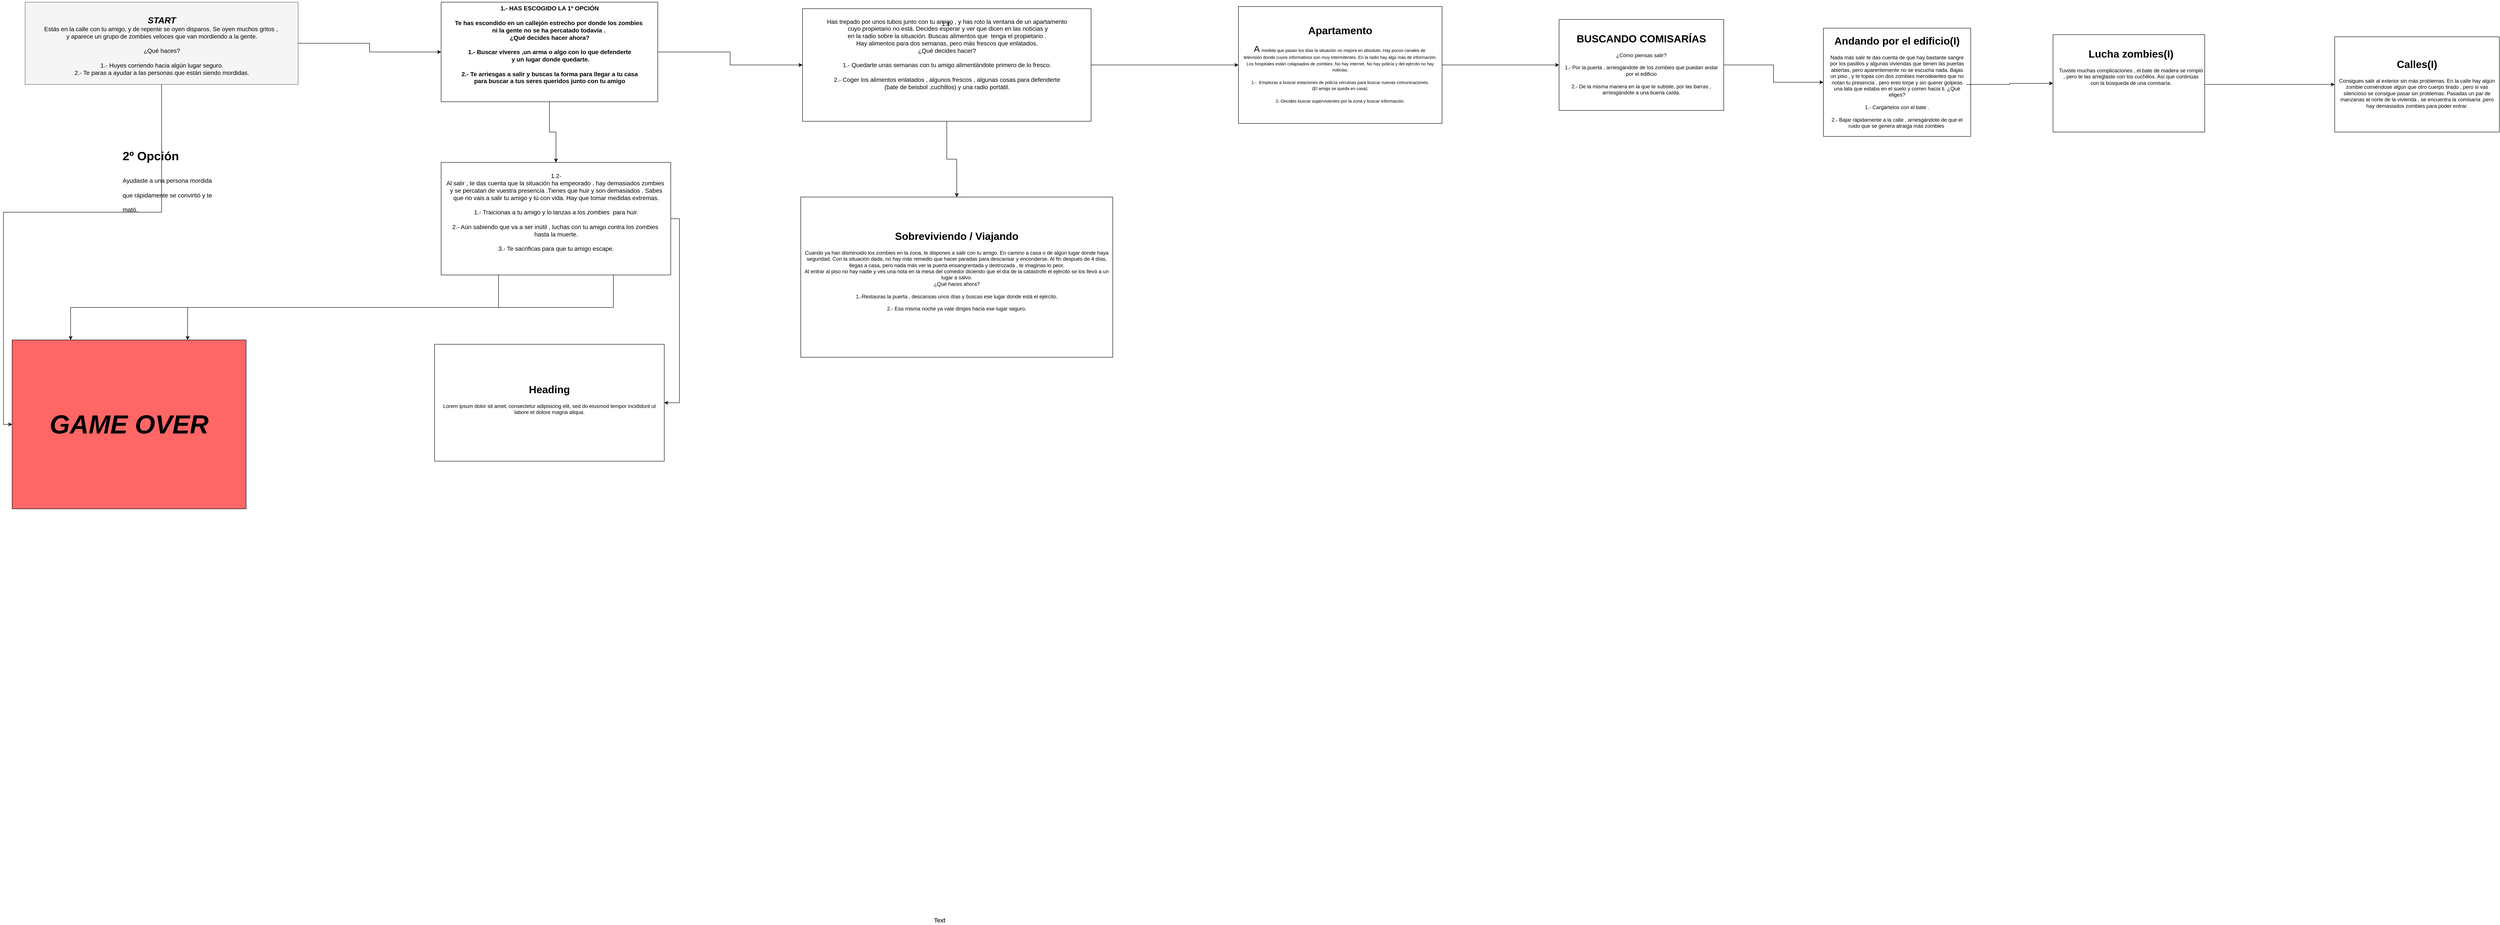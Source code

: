 <mxfile version="13.9.2" type="github">
  <diagram id="TumvB3jtfq2kJoedRNaW" name="Page-1">
    <mxGraphModel dx="1695" dy="425" grid="1" gridSize="10" guides="1" tooltips="1" connect="1" arrows="1" fold="1" page="1" pageScale="1" pageWidth="827" pageHeight="1169" math="0" shadow="0">
      <root>
        <mxCell id="0" />
        <mxCell id="1" parent="0" />
        <mxCell id="l0OJAWfN0QNwZ4EXdsEu-7" style="edgeStyle=orthogonalEdgeStyle;rounded=0;orthogonalLoop=1;jettySize=auto;html=1;exitX=1;exitY=0.5;exitDx=0;exitDy=0;entryX=0;entryY=0.5;entryDx=0;entryDy=0;fontSize=14;" parent="1" source="l0OJAWfN0QNwZ4EXdsEu-1" target="l0OJAWfN0QNwZ4EXdsEu-4" edge="1">
          <mxGeometry relative="1" as="geometry" />
        </mxCell>
        <mxCell id="l0OJAWfN0QNwZ4EXdsEu-21" style="edgeStyle=orthogonalEdgeStyle;rounded=0;orthogonalLoop=1;jettySize=auto;html=1;exitX=0.5;exitY=1;exitDx=0;exitDy=0;entryX=0;entryY=0.5;entryDx=0;entryDy=0;fontSize=14;" parent="1" source="l0OJAWfN0QNwZ4EXdsEu-1" target="l0OJAWfN0QNwZ4EXdsEu-18" edge="1">
          <mxGeometry relative="1" as="geometry" />
        </mxCell>
        <mxCell id="l0OJAWfN0QNwZ4EXdsEu-1" value="" style="rounded=0;whiteSpace=wrap;html=1;fillColor=#f5f5f5;strokeColor=#666666;fontColor=#333333;fontFamily=Lucida Caligraphy;fontSize=14;" parent="1" vertex="1">
          <mxGeometry x="-140" y="30" width="630" height="190" as="geometry" />
        </mxCell>
        <mxCell id="l0OJAWfN0QNwZ4EXdsEu-2" value="&lt;div style=&quot;font-size: 20px&quot;&gt;&lt;i&gt;&lt;b&gt;START&lt;/b&gt;&lt;/i&gt;&lt;/div&gt;&lt;div&gt;Estás en la calle con tu amigo, y de repente se oyen disparos. Se oyen muchos gritos ,&amp;nbsp;&lt;/div&gt;&lt;div&gt;y aparece un grupo de zombies veloces que van mordiendo a la gente.&lt;/div&gt;&lt;div&gt;&lt;br&gt;&lt;/div&gt;&lt;div&gt;¿Qué haces?&lt;/div&gt;&lt;div&gt;&lt;br&gt;&lt;/div&gt;&lt;div&gt;1.- Huyes corriendo hacia algún lugar seguro.&lt;/div&gt;&lt;div&gt;2.- Te paras a ayudar a las personas que están siendo mordidas.&lt;/div&gt;" style="text;html=1;resizable=0;autosize=1;align=center;verticalAlign=middle;points=[];fillColor=none;strokeColor=none;rounded=0;fontSize=14;" parent="1" vertex="1">
          <mxGeometry x="-105" y="60" width="560" height="140" as="geometry" />
        </mxCell>
        <mxCell id="l0OJAWfN0QNwZ4EXdsEu-16" style="edgeStyle=orthogonalEdgeStyle;rounded=0;orthogonalLoop=1;jettySize=auto;html=1;exitX=1;exitY=0.5;exitDx=0;exitDy=0;fontSize=14;" parent="1" source="l0OJAWfN0QNwZ4EXdsEu-4" target="l0OJAWfN0QNwZ4EXdsEu-12" edge="1">
          <mxGeometry relative="1" as="geometry" />
        </mxCell>
        <mxCell id="uLf2W3OkuAJnaL3Q7dk--6" style="edgeStyle=orthogonalEdgeStyle;rounded=0;orthogonalLoop=1;jettySize=auto;html=1;exitX=0.5;exitY=1;exitDx=0;exitDy=0;entryX=0.5;entryY=0;entryDx=0;entryDy=0;" edge="1" parent="1" source="l0OJAWfN0QNwZ4EXdsEu-4" target="l0OJAWfN0QNwZ4EXdsEu-14">
          <mxGeometry relative="1" as="geometry" />
        </mxCell>
        <mxCell id="l0OJAWfN0QNwZ4EXdsEu-4" value="" style="rounded=0;whiteSpace=wrap;html=1;fontSize=14;" parent="1" vertex="1">
          <mxGeometry x="820" y="30" width="500" height="230" as="geometry" />
        </mxCell>
        <mxCell id="l0OJAWfN0QNwZ4EXdsEu-6" value="&lt;b&gt;1.- HAS ESCOGIDO LA 1º OPCIÓN&lt;br&gt;&lt;br&gt;Te has escondido en un callejón estrecho por donde los zombies&amp;nbsp;&lt;br&gt;ni la gente no se ha percatado todavía .&amp;nbsp;&lt;br&gt;¿Qué decides hacer ahora?&lt;br&gt;&lt;br&gt;1.- Buscar víveres ,un arma o algo con lo que defenderte&lt;br&gt;&amp;nbsp;y un lugar donde quedarte.&lt;br&gt;&lt;br&gt;2.- Te arriesgas a salir y buscas la forma para llegar a tu casa&lt;br&gt;para buscar a tus seres queridos junto con tu amigo&lt;br&gt;&lt;br&gt;&lt;br&gt;&lt;/b&gt;" style="text;html=1;resizable=0;autosize=1;align=center;verticalAlign=middle;points=[];fillColor=none;strokeColor=none;rounded=0;fontSize=14;" parent="1" vertex="1">
          <mxGeometry x="845" y="30" width="450" height="230" as="geometry" />
        </mxCell>
        <mxCell id="uLf2W3OkuAJnaL3Q7dk--7" style="edgeStyle=orthogonalEdgeStyle;rounded=0;orthogonalLoop=1;jettySize=auto;html=1;entryX=0;entryY=0.5;entryDx=0;entryDy=0;" edge="1" parent="1" source="l0OJAWfN0QNwZ4EXdsEu-12" target="8rFJarjfxFBORZC3riLU-4">
          <mxGeometry relative="1" as="geometry" />
        </mxCell>
        <mxCell id="uLf2W3OkuAJnaL3Q7dk--9" style="edgeStyle=orthogonalEdgeStyle;rounded=0;orthogonalLoop=1;jettySize=auto;html=1;entryX=0.5;entryY=0;entryDx=0;entryDy=0;" edge="1" parent="1" source="l0OJAWfN0QNwZ4EXdsEu-12" target="uLf2W3OkuAJnaL3Q7dk--8">
          <mxGeometry relative="1" as="geometry" />
        </mxCell>
        <mxCell id="l0OJAWfN0QNwZ4EXdsEu-12" value="" style="rounded=0;whiteSpace=wrap;html=1;fontSize=14;" parent="1" vertex="1">
          <mxGeometry x="1654" y="45" width="666" height="260" as="geometry" />
        </mxCell>
        <mxCell id="l0OJAWfN0QNwZ4EXdsEu-13" value="Has trepado por unos tubos junto con tu amigo , y has roto la ventana de un apartamento&lt;br&gt;&amp;nbsp;cuyo propietario no está. Decides esperar y ver que dicen en las noticias y &lt;br&gt;en la radio sobre la&amp;nbsp;situación. Buscas alimentos que&amp;nbsp; tenga el propietario .&lt;br&gt;Hay alimentos para dos semanas, pero más frescos que enlatados.&lt;br&gt;¿Qué decides hacer?&lt;br&gt;&lt;br&gt;1.- Quedarte unas semanas con tu amigo alimentándote primero de lo fresco.&lt;br&gt;&lt;br&gt;2.- Coger los alimentos enlatados , algunos frescos , algunas cosas para defenderte&lt;br&gt;(bate de beisbol ,cuchillos) y una radio portátil.&lt;br&gt;" style="text;html=1;resizable=0;autosize=1;align=center;verticalAlign=middle;points=[];fillColor=none;strokeColor=none;rounded=0;fontSize=14;" parent="1" vertex="1">
          <mxGeometry x="1702" y="60" width="570" height="180" as="geometry" />
        </mxCell>
        <mxCell id="l0OJAWfN0QNwZ4EXdsEu-22" style="edgeStyle=orthogonalEdgeStyle;rounded=0;orthogonalLoop=1;jettySize=auto;html=1;exitX=0.25;exitY=1;exitDx=0;exitDy=0;entryX=0.25;entryY=0;entryDx=0;entryDy=0;fontSize=14;" parent="1" source="l0OJAWfN0QNwZ4EXdsEu-14" target="l0OJAWfN0QNwZ4EXdsEu-18" edge="1">
          <mxGeometry relative="1" as="geometry" />
        </mxCell>
        <mxCell id="l0OJAWfN0QNwZ4EXdsEu-23" style="edgeStyle=orthogonalEdgeStyle;rounded=0;orthogonalLoop=1;jettySize=auto;html=1;exitX=0.75;exitY=1;exitDx=0;exitDy=0;entryX=0.75;entryY=0;entryDx=0;entryDy=0;fontSize=14;" parent="1" source="l0OJAWfN0QNwZ4EXdsEu-14" target="l0OJAWfN0QNwZ4EXdsEu-18" edge="1">
          <mxGeometry relative="1" as="geometry" />
        </mxCell>
        <mxCell id="uLf2W3OkuAJnaL3Q7dk--5" style="edgeStyle=orthogonalEdgeStyle;rounded=0;orthogonalLoop=1;jettySize=auto;html=1;exitX=1;exitY=0.5;exitDx=0;exitDy=0;entryX=1;entryY=0.5;entryDx=0;entryDy=0;" edge="1" parent="1" source="l0OJAWfN0QNwZ4EXdsEu-14" target="8rFJarjfxFBORZC3riLU-1">
          <mxGeometry relative="1" as="geometry" />
        </mxCell>
        <mxCell id="l0OJAWfN0QNwZ4EXdsEu-14" value="" style="rounded=0;whiteSpace=wrap;html=1;fontSize=14;" parent="1" vertex="1">
          <mxGeometry x="820" y="400" width="530" height="260" as="geometry" />
        </mxCell>
        <mxCell id="l0OJAWfN0QNwZ4EXdsEu-15" value="1.2-&lt;br&gt;Al salir , te das cuenta que la situación ha empeorado , hay demasiados zombies&amp;nbsp;&lt;br&gt;y se percatan de vuestra presencia .Tienes que huir y son demasiados . Sabes&lt;br&gt;que no vais a salir tu amigo y tú con vida. Hay que tomar medidas extremas.&lt;br&gt;&lt;br&gt;1.- Traicionas a tu amigo y lo lanzas a los zombies&amp;nbsp; para huir.&lt;br&gt;&lt;br&gt;2.- Aún sabiendo que va a ser inútil , luchas con tu amigo contra los zombies&amp;nbsp;&lt;br&gt;hasta la muerte.&lt;br&gt;&lt;br&gt;3.- Te sacrificas para que tu amigo escape." style="text;html=1;resizable=0;autosize=1;align=center;verticalAlign=middle;points=[];fillColor=none;strokeColor=none;rounded=0;fontSize=14;" parent="1" vertex="1">
          <mxGeometry x="825" y="420" width="520" height="190" as="geometry" />
        </mxCell>
        <mxCell id="l0OJAWfN0QNwZ4EXdsEu-18" value="&lt;font size=&quot;1&quot;&gt;&lt;b&gt;&lt;i style=&quot;font-size: 60px&quot;&gt;GAME OVER&lt;/i&gt;&lt;/b&gt;&lt;/font&gt;" style="rounded=0;whiteSpace=wrap;html=1;fontSize=14;labelBackgroundColor=none;fillColor=#FF6666;" parent="1" vertex="1">
          <mxGeometry x="-170" y="810" width="540" height="390" as="geometry" />
        </mxCell>
        <mxCell id="l0OJAWfN0QNwZ4EXdsEu-19" value="Text" style="text;html=1;resizable=0;autosize=1;align=center;verticalAlign=middle;points=[];fillColor=none;strokeColor=none;rounded=0;fontSize=14;" parent="1" vertex="1">
          <mxGeometry x="1950" y="2140" width="40" height="20" as="geometry" />
        </mxCell>
        <mxCell id="l0OJAWfN0QNwZ4EXdsEu-20" value="Text" style="text;html=1;resizable=0;autosize=1;align=center;verticalAlign=middle;points=[];fillColor=none;strokeColor=none;rounded=0;fontSize=14;" parent="1" vertex="1">
          <mxGeometry x="1950" y="2140" width="40" height="20" as="geometry" />
        </mxCell>
        <mxCell id="l0OJAWfN0QNwZ4EXdsEu-24" value="&lt;h1&gt;&lt;span&gt;2º Opción&lt;/span&gt;&lt;/h1&gt;&lt;h1&gt;&lt;span style=&quot;font-size: 14px ; font-weight: normal&quot;&gt;Ayudaste a una persona mordida que rápidamente se convirtió y te mató.&lt;/span&gt;&lt;br&gt;&lt;/h1&gt;" style="text;html=1;strokeColor=none;fillColor=none;spacing=5;spacingTop=-20;whiteSpace=wrap;overflow=hidden;rounded=0;labelBackgroundColor=none;fontSize=14;" parent="1" vertex="1">
          <mxGeometry x="80" y="360" width="230" height="160" as="geometry" />
        </mxCell>
        <mxCell id="l0OJAWfN0QNwZ4EXdsEu-26" value="1.1-" style="text;html=1;strokeColor=none;fillColor=none;align=center;verticalAlign=middle;whiteSpace=wrap;rounded=0;labelBackgroundColor=none;fontSize=14;" parent="1" vertex="1">
          <mxGeometry x="1967" y="70" width="40" height="20" as="geometry" />
        </mxCell>
        <mxCell id="8rFJarjfxFBORZC3riLU-1" value="" style="rounded=0;whiteSpace=wrap;html=1;" parent="1" vertex="1">
          <mxGeometry x="805" y="820" width="530" height="270" as="geometry" />
        </mxCell>
        <mxCell id="8rFJarjfxFBORZC3riLU-2" value="&lt;h1&gt;Heading&lt;/h1&gt;&lt;p&gt;Lorem ipsum dolor sit amet, consectetur adipisicing elit, sed do eiusmod tempor incididunt ut labore et dolore magna aliqua.&lt;/p&gt;" style="text;html=1;strokeColor=none;fillColor=none;spacing=5;spacingTop=-20;whiteSpace=wrap;overflow=hidden;rounded=0;align=center;verticalAlign=middle;" parent="1" vertex="1">
          <mxGeometry x="815" y="830" width="510" height="250" as="geometry" />
        </mxCell>
        <mxCell id="8rFJarjfxFBORZC3riLU-3" value="" style="rounded=0;whiteSpace=wrap;html=1;align=center;" parent="1" vertex="1">
          <mxGeometry x="2660" y="40" width="470" height="270" as="geometry" />
        </mxCell>
        <mxCell id="uLf2W3OkuAJnaL3Q7dk--12" style="edgeStyle=orthogonalEdgeStyle;rounded=0;orthogonalLoop=1;jettySize=auto;html=1;exitX=1;exitY=0.5;exitDx=0;exitDy=0;" edge="1" parent="1" source="8rFJarjfxFBORZC3riLU-4" target="uLf2W3OkuAJnaL3Q7dk--11">
          <mxGeometry relative="1" as="geometry" />
        </mxCell>
        <mxCell id="8rFJarjfxFBORZC3riLU-4" value="&lt;h1&gt;Apartamento&lt;/h1&gt;&lt;div&gt;&lt;span style=&quot;font-size: 20px&quot;&gt;A &lt;/span&gt;&lt;font size=&quot;1&quot;&gt;medida que pasan los días la situación no mejora en absoluto. Hay pocos canales de&amp;nbsp;&lt;/font&gt;&lt;/div&gt;&lt;div&gt;&lt;font size=&quot;1&quot;&gt;televisión donde cuyos informativos son muy intermitentes. En la radio hay algo más de información.&lt;/font&gt;&lt;/div&gt;&lt;div&gt;&lt;font size=&quot;1&quot;&gt;Los hospitales están colapsados de zombies .No hay internet. No hay policía y del ejército no hay noticias.&lt;/font&gt;&lt;/div&gt;&lt;div&gt;&lt;font size=&quot;1&quot;&gt;&lt;br&gt;&lt;/font&gt;&lt;/div&gt;&lt;div&gt;&lt;font size=&quot;1&quot;&gt;1.-&amp;nbsp; Empiezas a buscar estaciones de policía cercanas para buscar nuevas comunicaciones.&lt;/font&gt;&lt;/div&gt;&lt;div&gt;&lt;font size=&quot;1&quot;&gt;(El amigo se queda en casa).&lt;/font&gt;&lt;/div&gt;&lt;div&gt;&lt;font size=&quot;1&quot;&gt;&lt;br&gt;&lt;/font&gt;&lt;/div&gt;&lt;div&gt;&lt;font size=&quot;1&quot;&gt;2.-Decides buscar supervivientes por la zona y buscar información.&lt;/font&gt;&lt;/div&gt;" style="text;html=1;strokeColor=none;fillColor=none;spacing=5;spacingTop=-20;whiteSpace=wrap;overflow=hidden;rounded=0;align=center;verticalAlign=middle;" parent="1" vertex="1">
          <mxGeometry x="2660" y="40" width="470" height="270" as="geometry" />
        </mxCell>
        <mxCell id="uLf2W3OkuAJnaL3Q7dk--8" value="" style="rounded=0;whiteSpace=wrap;html=1;" vertex="1" parent="1">
          <mxGeometry x="1650" y="480" width="720" height="370" as="geometry" />
        </mxCell>
        <mxCell id="uLf2W3OkuAJnaL3Q7dk--10" value="&lt;h1&gt;Sobreviviendo / Viajando&lt;/h1&gt;&lt;div&gt;Cuando ya han disminuido los zombies en la zona, te dispones a salir con tu amigo. En camino a casa o de algún lugar donde haya seguridad. Con la situación dada, no hay más remedio que hacer paradas para descansar y enconderse. Al fin después de 4 días, llegas a casa, pero nada más ver la puerta ensangrentada y destrozada , te imaginas lo peor.&lt;/div&gt;&lt;div&gt;Al entrar al piso no hay nadie y ves una nota en la mesa del comedor diciendo que el día de la catástrofe el ejército se los llevó a un lugar a salvo.&lt;/div&gt;&lt;div&gt;¿Qué haces ahora?&lt;/div&gt;&lt;div&gt;&lt;br&gt;&lt;/div&gt;&lt;div&gt;1.-Restauras la puerta , descansas unos días y buscas ese lugar donde está el ejército.&lt;/div&gt;&lt;div&gt;&lt;br&gt;&lt;/div&gt;&lt;div&gt;2.- Esa misma noche ya vate diriges hacia ese lugar seguro.&lt;/div&gt;&lt;div&gt;&amp;nbsp;&lt;/div&gt;" style="text;html=1;strokeColor=none;fillColor=none;spacing=5;spacingTop=-20;whiteSpace=wrap;overflow=hidden;rounded=0;align=center;verticalAlign=middle;" vertex="1" parent="1">
          <mxGeometry x="1650" y="480" width="720" height="360" as="geometry" />
        </mxCell>
        <mxCell id="uLf2W3OkuAJnaL3Q7dk--11" value="" style="rounded=0;whiteSpace=wrap;html=1;align=center;" vertex="1" parent="1">
          <mxGeometry x="3400" y="70" width="380" height="210" as="geometry" />
        </mxCell>
        <mxCell id="uLf2W3OkuAJnaL3Q7dk--16" style="edgeStyle=orthogonalEdgeStyle;rounded=0;orthogonalLoop=1;jettySize=auto;html=1;entryX=0;entryY=0.5;entryDx=0;entryDy=0;" edge="1" parent="1" source="uLf2W3OkuAJnaL3Q7dk--13" target="uLf2W3OkuAJnaL3Q7dk--14">
          <mxGeometry relative="1" as="geometry" />
        </mxCell>
        <mxCell id="uLf2W3OkuAJnaL3Q7dk--13" value="&lt;h1&gt;BUSCANDO COMISARÍAS&lt;/h1&gt;&lt;div&gt;¿Cómo piensas salir?&lt;/div&gt;&lt;div&gt;&lt;br&gt;&lt;/div&gt;&lt;div&gt;1.- Por la puerta , arriesgándote de los zombies que puedan andar por el edificio&lt;/div&gt;&lt;div&gt;&lt;br&gt;&lt;/div&gt;&lt;div&gt;2.- De la misma manera en la que te subiste, por las barras , arriesgándote a una buena caída.&lt;/div&gt;" style="text;html=1;strokeColor=none;fillColor=none;spacing=5;spacingTop=-20;whiteSpace=wrap;overflow=hidden;rounded=0;align=center;verticalAlign=middle;" vertex="1" parent="1">
          <mxGeometry x="3400" y="70" width="380" height="210" as="geometry" />
        </mxCell>
        <mxCell id="uLf2W3OkuAJnaL3Q7dk--14" value="" style="rounded=0;whiteSpace=wrap;html=1;align=center;" vertex="1" parent="1">
          <mxGeometry x="4010" y="90" width="340" height="250" as="geometry" />
        </mxCell>
        <mxCell id="uLf2W3OkuAJnaL3Q7dk--22" style="edgeStyle=orthogonalEdgeStyle;rounded=0;orthogonalLoop=1;jettySize=auto;html=1;entryX=0;entryY=0.5;entryDx=0;entryDy=0;" edge="1" parent="1" source="uLf2W3OkuAJnaL3Q7dk--15" target="uLf2W3OkuAJnaL3Q7dk--17">
          <mxGeometry relative="1" as="geometry" />
        </mxCell>
        <mxCell id="uLf2W3OkuAJnaL3Q7dk--15" value="&lt;h1&gt;&lt;span&gt;Andando por el edificio(I)&lt;/span&gt;&lt;br&gt;&lt;/h1&gt;&lt;div&gt;&lt;span&gt;Nada más salir te das cuenta de que hay bastante sangre por los pasillos y algunas viviendas que tienen las puertas abiertas, pero aparentemente no se escucha nada. Bajas un piso , y te topas con dos zombies merodeantes que no notan tu presencia , pero eres torpe y sin querer golpeas una lata que estaba en el suelo y corren hacia ti. ¿Qué eliges?&lt;/span&gt;&lt;/div&gt;&lt;div&gt;&lt;span&gt;&lt;br&gt;&lt;/span&gt;&lt;/div&gt;&lt;div&gt;&lt;span&gt;1.- Cargártelos con el bate .&lt;/span&gt;&lt;/div&gt;&lt;div&gt;&lt;br&gt;&lt;/div&gt;&lt;div&gt;2.- Bajar rápidamente a la calle , arriesgándote de que el ruido que se genera atraiga más zombies&amp;nbsp;&lt;/div&gt;" style="text;html=1;strokeColor=none;fillColor=none;spacing=5;spacingTop=-20;whiteSpace=wrap;overflow=hidden;rounded=0;align=center;" vertex="1" parent="1">
          <mxGeometry x="4020" y="100" width="320" height="240" as="geometry" />
        </mxCell>
        <mxCell id="uLf2W3OkuAJnaL3Q7dk--17" value="" style="rounded=0;whiteSpace=wrap;html=1;align=center;" vertex="1" parent="1">
          <mxGeometry x="4540" y="105" width="350" height="225" as="geometry" />
        </mxCell>
        <mxCell id="uLf2W3OkuAJnaL3Q7dk--21" style="edgeStyle=orthogonalEdgeStyle;rounded=0;orthogonalLoop=1;jettySize=auto;html=1;entryX=0;entryY=0.5;entryDx=0;entryDy=0;" edge="1" parent="1" source="uLf2W3OkuAJnaL3Q7dk--18" target="uLf2W3OkuAJnaL3Q7dk--20">
          <mxGeometry relative="1" as="geometry" />
        </mxCell>
        <mxCell id="uLf2W3OkuAJnaL3Q7dk--18" value="&lt;h1&gt;Lucha zombies(I)&lt;/h1&gt;&lt;div&gt;Tuviste muchas complicaciones , el bate de madera se rompió , pero te las arreglaste con los cuchillos. Así que continúas con la búsqueda de una comisaría.&lt;/div&gt;" style="text;html=1;strokeColor=none;fillColor=none;spacing=5;spacingTop=-20;whiteSpace=wrap;overflow=hidden;rounded=0;align=center;" vertex="1" parent="1">
          <mxGeometry x="4550" y="130" width="340" height="180" as="geometry" />
        </mxCell>
        <mxCell id="uLf2W3OkuAJnaL3Q7dk--19" value="" style="rounded=0;whiteSpace=wrap;html=1;align=center;" vertex="1" parent="1">
          <mxGeometry x="5190" y="110" width="380" height="220" as="geometry" />
        </mxCell>
        <mxCell id="uLf2W3OkuAJnaL3Q7dk--20" value="&lt;h1&gt;Calles(I)&lt;/h1&gt;&lt;div&gt;Consigues salir al exterior sin más problemas. En la calle hay algún zombie comiéndose algún que otro cuerpo tirado , pero si vas silencioso se consigue pasar sin problemas. Pasadas un par de manzanas al norte de la vivienda , se encuentra la comisaría ,pero hay demasiados zombies para poder entrar.&lt;/div&gt;" style="text;html=1;strokeColor=none;fillColor=none;spacing=5;spacingTop=-20;whiteSpace=wrap;overflow=hidden;rounded=0;align=center;verticalAlign=middle;" vertex="1" parent="1">
          <mxGeometry x="5190" y="110" width="380" height="220" as="geometry" />
        </mxCell>
      </root>
    </mxGraphModel>
  </diagram>
</mxfile>
